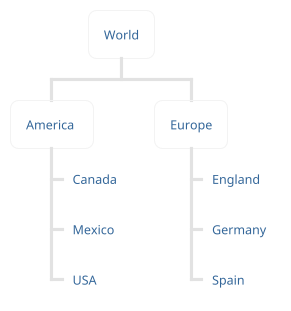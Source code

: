 ' Do not edit
' Theme Gallery
' autogenerated by script
'
@startwbs
!theme lightgray
* World
** America 
***_ Canada 
***_ Mexico
***_ USA
** Europe
***_  England
***_  Germany
***_  Spain
@endwbs
